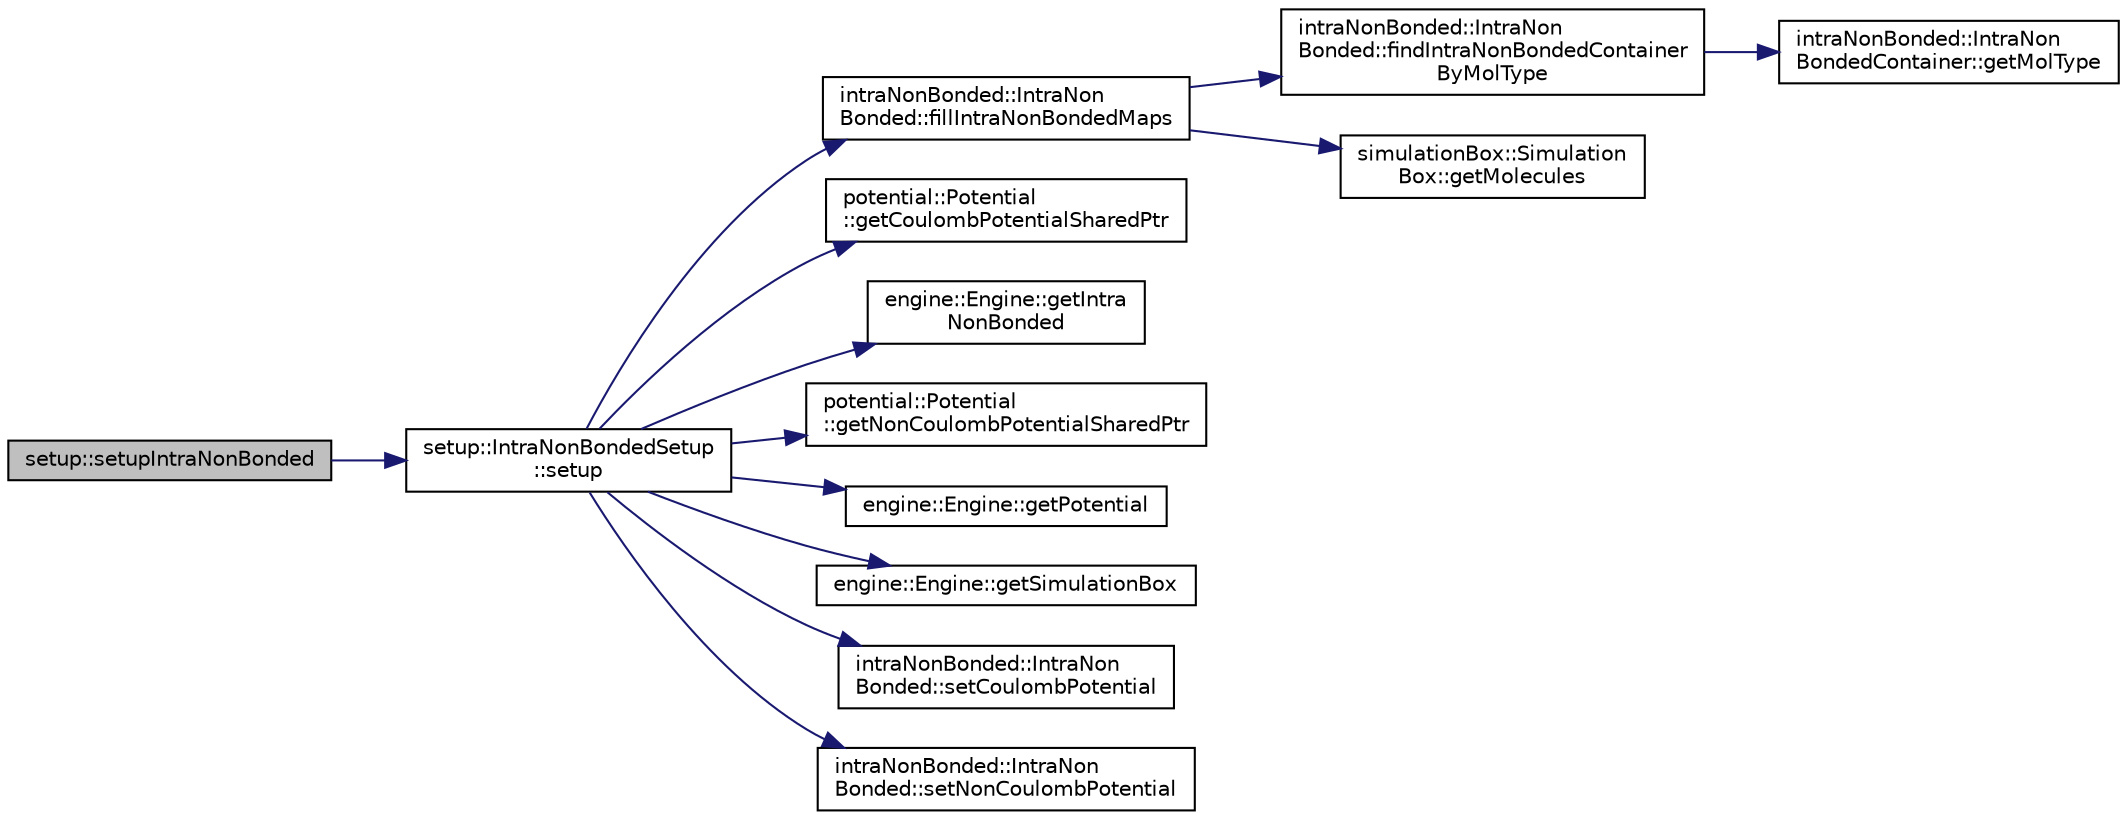 digraph "setup::setupIntraNonBonded"
{
 // LATEX_PDF_SIZE
  edge [fontname="Helvetica",fontsize="10",labelfontname="Helvetica",labelfontsize="10"];
  node [fontname="Helvetica",fontsize="10",shape=record];
  rankdir="LR";
  Node1 [label="setup::setupIntraNonBonded",height=0.2,width=0.4,color="black", fillcolor="grey75", style="filled", fontcolor="black",tooltip="wrapper to construct IntraNonBondedSetup object and setup the intra non bonded interactions"];
  Node1 -> Node2 [color="midnightblue",fontsize="10",style="solid",fontname="Helvetica"];
  Node2 [label="setup::IntraNonBondedSetup\l::setup",height=0.2,width=0.4,color="black", fillcolor="white", style="filled",URL="$classsetup_1_1IntraNonBondedSetup.html#ab1f65245613fc2b368611b02ad124f89",tooltip="Setup intra non bonded interactions."];
  Node2 -> Node3 [color="midnightblue",fontsize="10",style="solid",fontname="Helvetica"];
  Node3 [label="intraNonBonded::IntraNon\lBonded::fillIntraNonBondedMaps",height=0.2,width=0.4,color="black", fillcolor="white", style="filled",URL="$classintraNonBonded_1_1IntraNonBonded.html#a34edde341cda0fd7a045f467bf2845b2",tooltip="fill the _intraNonBondedMaps vector with IntraNonBondedMap objects"];
  Node3 -> Node4 [color="midnightblue",fontsize="10",style="solid",fontname="Helvetica"];
  Node4 [label="intraNonBonded::IntraNon\lBonded::findIntraNonBondedContainer\lByMolType",height=0.2,width=0.4,color="black", fillcolor="white", style="filled",URL="$classintraNonBonded_1_1IntraNonBonded.html#af9ebb548c36ffad01459bd3d15b79141",tooltip="find a intraNonBondedContainer by molType and return a pointer to it"];
  Node4 -> Node5 [color="midnightblue",fontsize="10",style="solid",fontname="Helvetica"];
  Node5 [label="intraNonBonded::IntraNon\lBondedContainer::getMolType",height=0.2,width=0.4,color="black", fillcolor="white", style="filled",URL="$classintraNonBonded_1_1IntraNonBondedContainer.html#ae4fa1f35717c909b5305b0b36a22a1fe",tooltip=" "];
  Node3 -> Node6 [color="midnightblue",fontsize="10",style="solid",fontname="Helvetica"];
  Node6 [label="simulationBox::Simulation\lBox::getMolecules",height=0.2,width=0.4,color="black", fillcolor="white", style="filled",URL="$classsimulationBox_1_1SimulationBox.html#a0b92c377f319701c1c1afa4408ac59c8",tooltip=" "];
  Node2 -> Node7 [color="midnightblue",fontsize="10",style="solid",fontname="Helvetica"];
  Node7 [label="potential::Potential\l::getCoulombPotentialSharedPtr",height=0.2,width=0.4,color="black", fillcolor="white", style="filled",URL="$classpotential_1_1Potential.html#a947551fbefa09d164e373adfa7f53549",tooltip=" "];
  Node2 -> Node8 [color="midnightblue",fontsize="10",style="solid",fontname="Helvetica"];
  Node8 [label="engine::Engine::getIntra\lNonBonded",height=0.2,width=0.4,color="black", fillcolor="white", style="filled",URL="$classengine_1_1Engine.html#a2d9680a66cc892f2ef914577250712d1",tooltip=" "];
  Node2 -> Node9 [color="midnightblue",fontsize="10",style="solid",fontname="Helvetica"];
  Node9 [label="potential::Potential\l::getNonCoulombPotentialSharedPtr",height=0.2,width=0.4,color="black", fillcolor="white", style="filled",URL="$classpotential_1_1Potential.html#a293013d841e276a9cdad64dd8bcd3845",tooltip=" "];
  Node2 -> Node10 [color="midnightblue",fontsize="10",style="solid",fontname="Helvetica"];
  Node10 [label="engine::Engine::getPotential",height=0.2,width=0.4,color="black", fillcolor="white", style="filled",URL="$classengine_1_1Engine.html#a9fcb82f7f798da8ec1f3c2b6ec2356a6",tooltip=" "];
  Node2 -> Node11 [color="midnightblue",fontsize="10",style="solid",fontname="Helvetica"];
  Node11 [label="engine::Engine::getSimulationBox",height=0.2,width=0.4,color="black", fillcolor="white", style="filled",URL="$classengine_1_1Engine.html#ace473cd47266e64aee716132e724bfbc",tooltip=" "];
  Node2 -> Node12 [color="midnightblue",fontsize="10",style="solid",fontname="Helvetica"];
  Node12 [label="intraNonBonded::IntraNon\lBonded::setCoulombPotential",height=0.2,width=0.4,color="black", fillcolor="white", style="filled",URL="$classintraNonBonded_1_1IntraNonBonded.html#a73b5b5a810948cd89030bacc3ccbb9fc",tooltip=" "];
  Node2 -> Node13 [color="midnightblue",fontsize="10",style="solid",fontname="Helvetica"];
  Node13 [label="intraNonBonded::IntraNon\lBonded::setNonCoulombPotential",height=0.2,width=0.4,color="black", fillcolor="white", style="filled",URL="$classintraNonBonded_1_1IntraNonBonded.html#a10c010c721d07a715c9a015ff91138c8",tooltip=" "];
}
